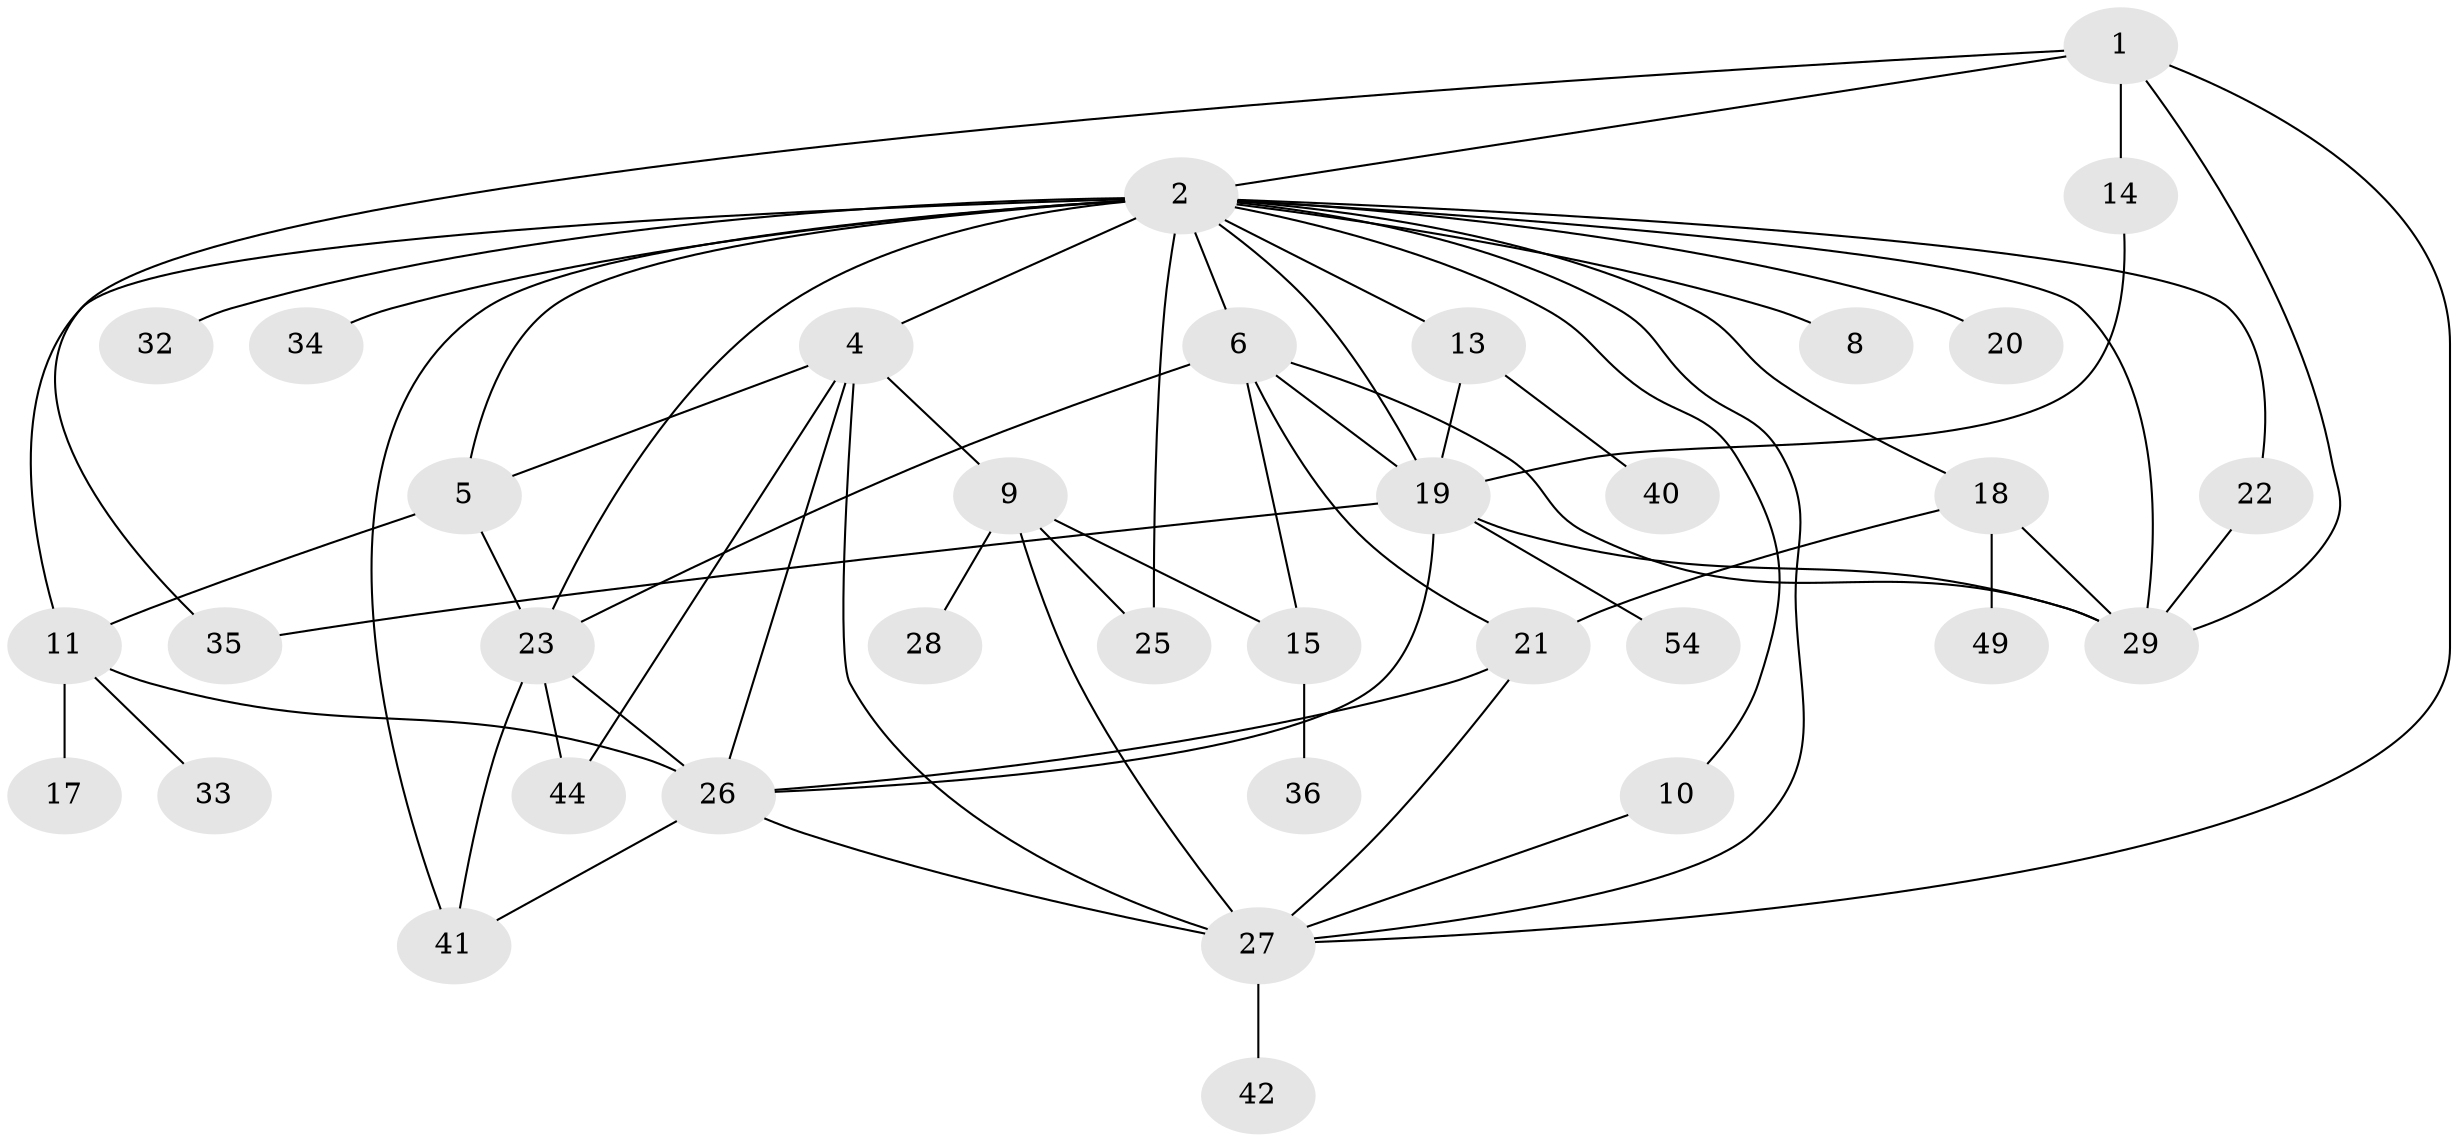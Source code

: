 // original degree distribution, {4: 0.18518518518518517, 15: 0.018518518518518517, 9: 0.018518518518518517, 6: 0.09259259259259259, 2: 0.24074074074074073, 7: 0.037037037037037035, 3: 0.07407407407407407, 1: 0.2962962962962963, 5: 0.037037037037037035}
// Generated by graph-tools (version 1.1) at 2025/41/03/06/25 10:41:47]
// undirected, 35 vertices, 63 edges
graph export_dot {
graph [start="1"]
  node [color=gray90,style=filled];
  1 [super="+7"];
  2 [super="+3"];
  4 [super="+24"];
  5 [super="+16"];
  6 [super="+53"];
  8;
  9 [super="+37"];
  10;
  11 [super="+12"];
  13;
  14;
  15 [super="+47"];
  17;
  18 [super="+45"];
  19 [super="+30"];
  20;
  21 [super="+52"];
  22 [super="+38"];
  23 [super="+50"];
  25;
  26 [super="+46"];
  27 [super="+39"];
  28;
  29 [super="+31"];
  32;
  33;
  34 [super="+51"];
  35;
  36;
  40 [super="+43"];
  41 [super="+48"];
  42;
  44;
  49;
  54;
  1 -- 2;
  1 -- 14;
  1 -- 27;
  1 -- 35;
  1 -- 29;
  2 -- 4;
  2 -- 6;
  2 -- 10;
  2 -- 11 [weight=2];
  2 -- 19;
  2 -- 20;
  2 -- 22;
  2 -- 23 [weight=3];
  2 -- 25;
  2 -- 27;
  2 -- 34;
  2 -- 41;
  2 -- 5;
  2 -- 32;
  2 -- 8;
  2 -- 13;
  2 -- 18;
  2 -- 29;
  4 -- 5;
  4 -- 9;
  4 -- 26;
  4 -- 44;
  4 -- 27;
  5 -- 23;
  5 -- 11;
  6 -- 15;
  6 -- 19;
  6 -- 21;
  6 -- 23;
  6 -- 29;
  9 -- 15;
  9 -- 25;
  9 -- 28;
  9 -- 27;
  10 -- 27;
  11 -- 33;
  11 -- 26;
  11 -- 17;
  13 -- 40;
  13 -- 19;
  14 -- 19;
  15 -- 36;
  18 -- 29;
  18 -- 49;
  18 -- 21;
  19 -- 54;
  19 -- 35;
  19 -- 26;
  19 -- 29;
  21 -- 26;
  21 -- 27;
  22 -- 29;
  23 -- 44;
  23 -- 41;
  23 -- 26;
  26 -- 27 [weight=2];
  26 -- 41;
  27 -- 42;
}
